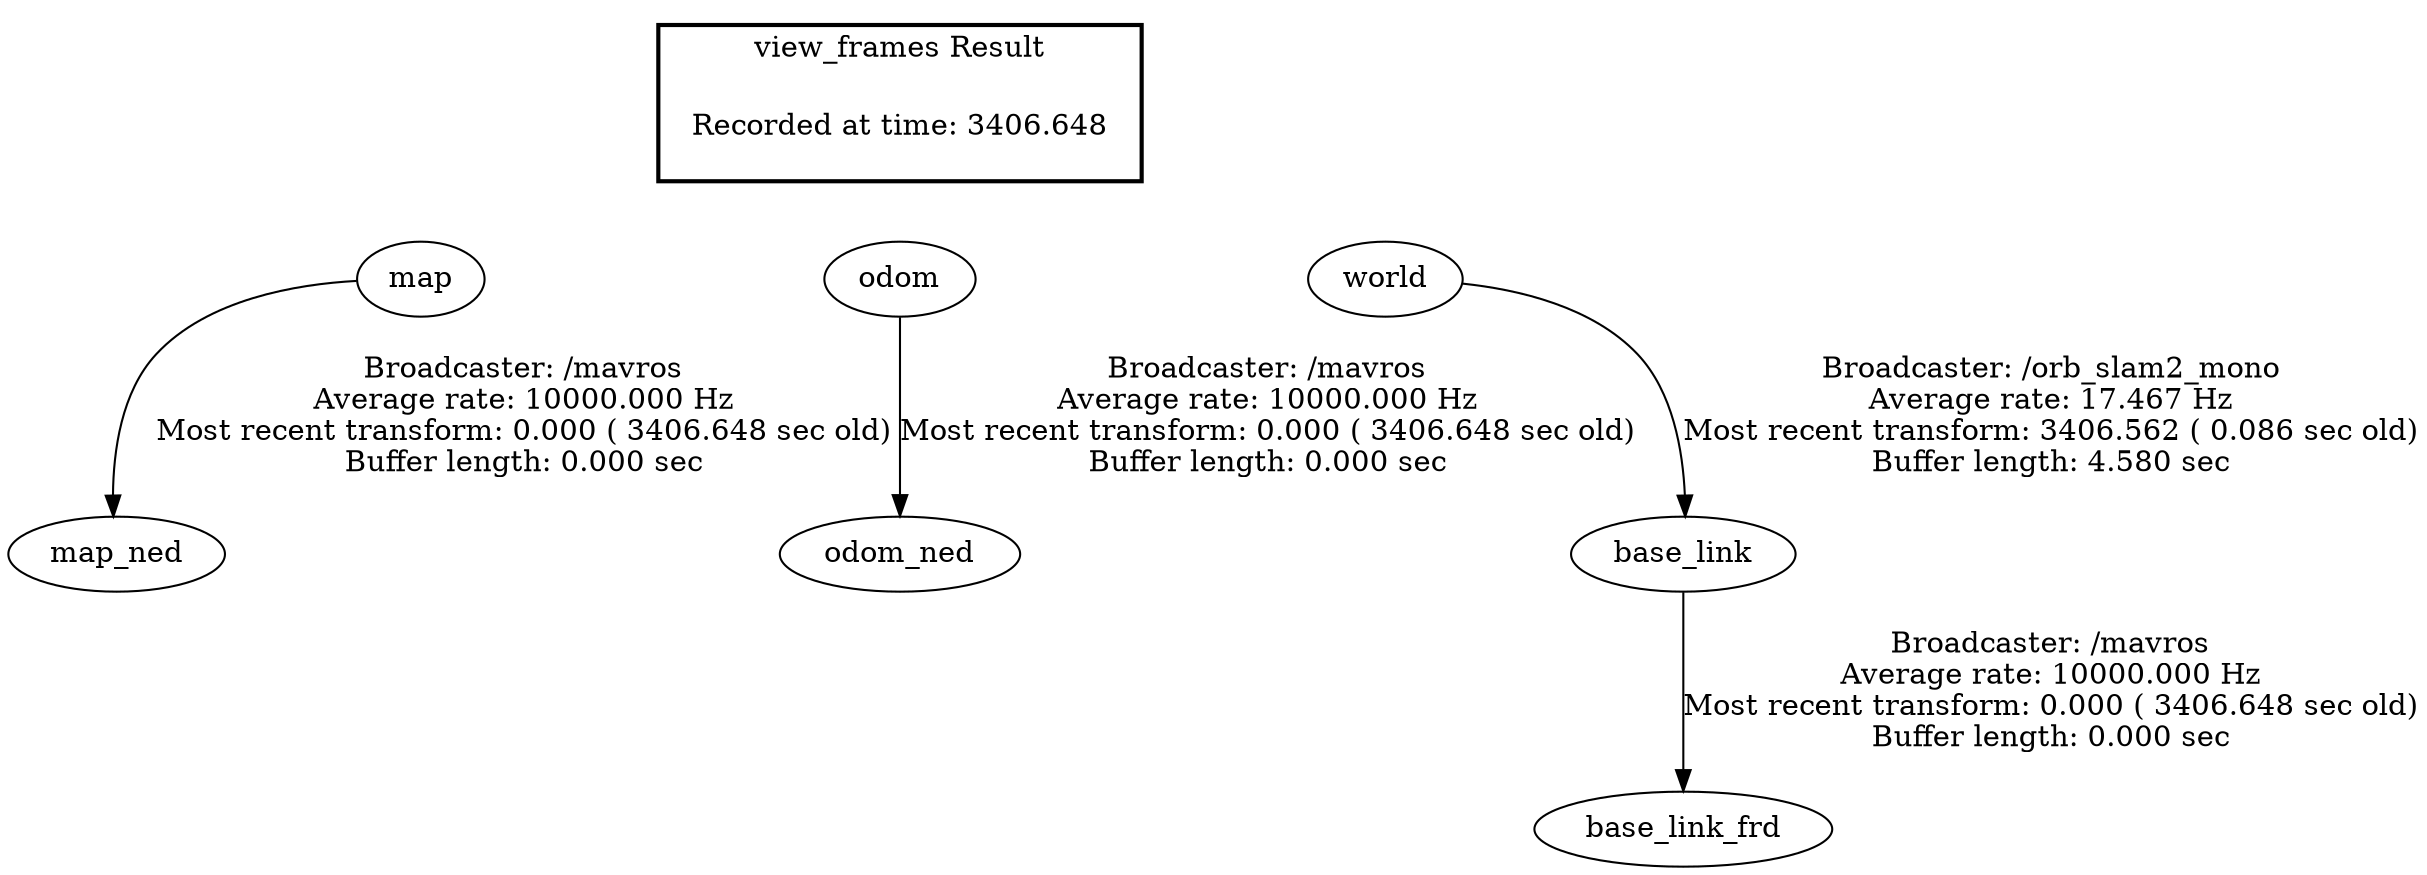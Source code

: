 digraph G {
"map" -> "map_ned"[label="Broadcaster: /mavros\nAverage rate: 10000.000 Hz\nMost recent transform: 0.000 ( 3406.648 sec old)\nBuffer length: 0.000 sec\n"];
"odom" -> "odom_ned"[label="Broadcaster: /mavros\nAverage rate: 10000.000 Hz\nMost recent transform: 0.000 ( 3406.648 sec old)\nBuffer length: 0.000 sec\n"];
"base_link" -> "base_link_frd"[label="Broadcaster: /mavros\nAverage rate: 10000.000 Hz\nMost recent transform: 0.000 ( 3406.648 sec old)\nBuffer length: 0.000 sec\n"];
"world" -> "base_link"[label="Broadcaster: /orb_slam2_mono\nAverage rate: 17.467 Hz\nMost recent transform: 3406.562 ( 0.086 sec old)\nBuffer length: 4.580 sec\n"];
edge [style=invis];
 subgraph cluster_legend { style=bold; color=black; label ="view_frames Result";
"Recorded at time: 3406.648"[ shape=plaintext ] ;
 }->"map";
edge [style=invis];
 subgraph cluster_legend { style=bold; color=black; label ="view_frames Result";
"Recorded at time: 3406.648"[ shape=plaintext ] ;
 }->"odom";
edge [style=invis];
 subgraph cluster_legend { style=bold; color=black; label ="view_frames Result";
"Recorded at time: 3406.648"[ shape=plaintext ] ;
 }->"world";
}